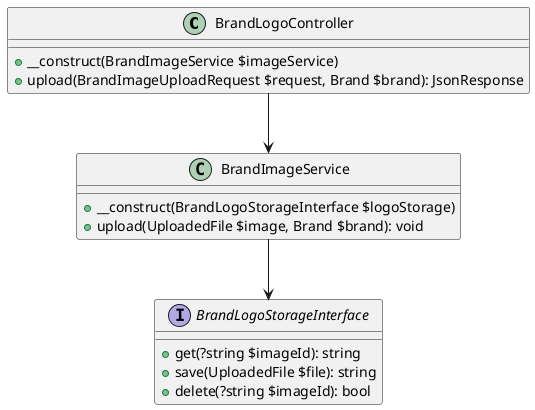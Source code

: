 @startuml
class BrandLogoController {
    + __construct(BrandImageService $imageService)
    + upload(BrandImageUploadRequest $request, Brand $brand): JsonResponse
}

class BrandImageService {
    + __construct(BrandLogoStorageInterface $logoStorage)
    + upload(UploadedFile $image, Brand $brand): void
}

interface BrandLogoStorageInterface {
    + get(?string $imageId): string
    + save(UploadedFile $file): string
    + delete(?string $imageId): bool
}

BrandLogoController --> BrandImageService
BrandImageService --> BrandLogoStorageInterface

@enduml
